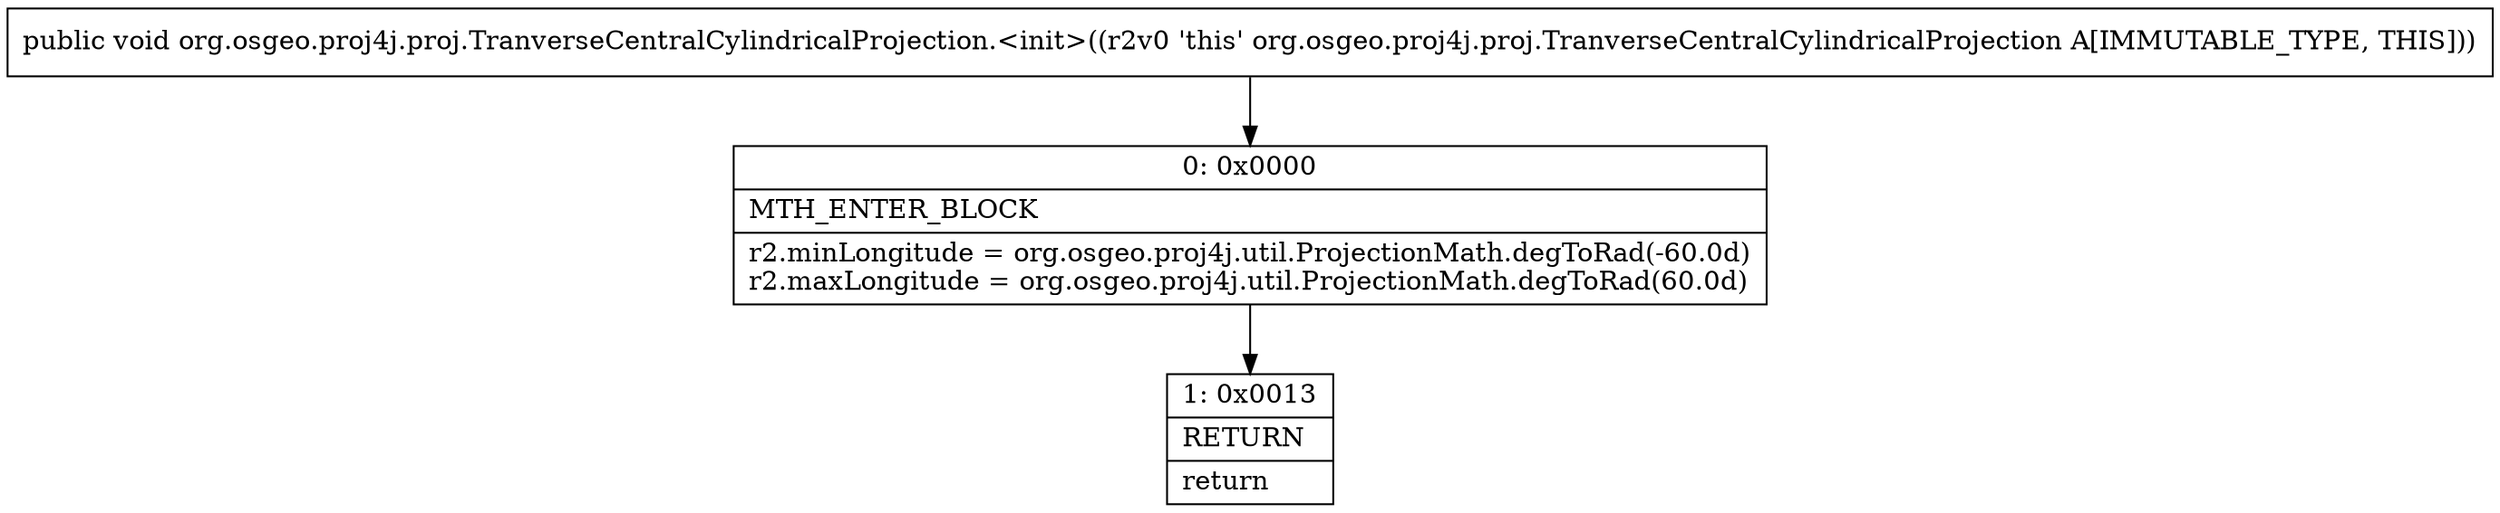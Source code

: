 digraph "CFG fororg.osgeo.proj4j.proj.TranverseCentralCylindricalProjection.\<init\>()V" {
Node_0 [shape=record,label="{0\:\ 0x0000|MTH_ENTER_BLOCK\l|r2.minLongitude = org.osgeo.proj4j.util.ProjectionMath.degToRad(\-60.0d)\lr2.maxLongitude = org.osgeo.proj4j.util.ProjectionMath.degToRad(60.0d)\l}"];
Node_1 [shape=record,label="{1\:\ 0x0013|RETURN\l|return\l}"];
MethodNode[shape=record,label="{public void org.osgeo.proj4j.proj.TranverseCentralCylindricalProjection.\<init\>((r2v0 'this' org.osgeo.proj4j.proj.TranverseCentralCylindricalProjection A[IMMUTABLE_TYPE, THIS])) }"];
MethodNode -> Node_0;
Node_0 -> Node_1;
}


